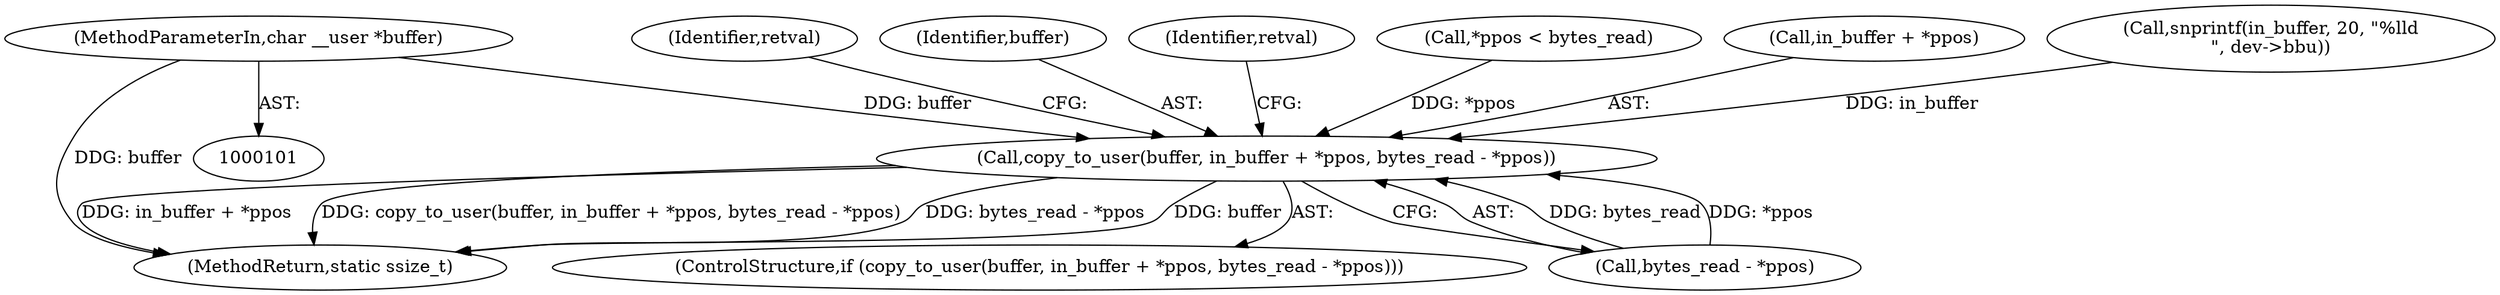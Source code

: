 digraph "0_linux_f1e255d60ae66a9f672ff9a207ee6cd8e33d2679@pointer" {
"1000103" [label="(MethodParameterIn,char __user *buffer)"];
"1000167" [label="(Call,copy_to_user(buffer, in_buffer + *ppos, bytes_read - *ppos))"];
"1000184" [label="(Identifier,retval)"];
"1000167" [label="(Call,copy_to_user(buffer, in_buffer + *ppos, bytes_read - *ppos))"];
"1000168" [label="(Identifier,buffer)"];
"1000178" [label="(Identifier,retval)"];
"1000161" [label="(Call,*ppos < bytes_read)"];
"1000201" [label="(MethodReturn,static ssize_t)"];
"1000166" [label="(ControlStructure,if (copy_to_user(buffer, in_buffer + *ppos, bytes_read - *ppos)))"];
"1000169" [label="(Call,in_buffer + *ppos)"];
"1000103" [label="(MethodParameterIn,char __user *buffer)"];
"1000147" [label="(Call,snprintf(in_buffer, 20, \"%lld\n\", dev->bbu))"];
"1000173" [label="(Call,bytes_read - *ppos)"];
"1000103" -> "1000101"  [label="AST: "];
"1000103" -> "1000201"  [label="DDG: buffer"];
"1000103" -> "1000167"  [label="DDG: buffer"];
"1000167" -> "1000166"  [label="AST: "];
"1000167" -> "1000173"  [label="CFG: "];
"1000168" -> "1000167"  [label="AST: "];
"1000169" -> "1000167"  [label="AST: "];
"1000173" -> "1000167"  [label="AST: "];
"1000178" -> "1000167"  [label="CFG: "];
"1000184" -> "1000167"  [label="CFG: "];
"1000167" -> "1000201"  [label="DDG: buffer"];
"1000167" -> "1000201"  [label="DDG: in_buffer + *ppos"];
"1000167" -> "1000201"  [label="DDG: copy_to_user(buffer, in_buffer + *ppos, bytes_read - *ppos)"];
"1000167" -> "1000201"  [label="DDG: bytes_read - *ppos"];
"1000147" -> "1000167"  [label="DDG: in_buffer"];
"1000161" -> "1000167"  [label="DDG: *ppos"];
"1000173" -> "1000167"  [label="DDG: bytes_read"];
"1000173" -> "1000167"  [label="DDG: *ppos"];
}
